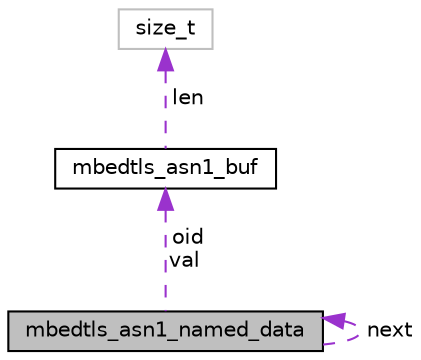 digraph "mbedtls_asn1_named_data"
{
  edge [fontname="Helvetica",fontsize="10",labelfontname="Helvetica",labelfontsize="10"];
  node [fontname="Helvetica",fontsize="10",shape=record];
  Node1 [label="mbedtls_asn1_named_data",height=0.2,width=0.4,color="black", fillcolor="grey75", style="filled", fontcolor="black"];
  Node1 -> Node1 [dir="back",color="darkorchid3",fontsize="10",style="dashed",label=" next" ];
  Node2 -> Node1 [dir="back",color="darkorchid3",fontsize="10",style="dashed",label=" oid\nval" ];
  Node2 [label="mbedtls_asn1_buf",height=0.2,width=0.4,color="black", fillcolor="white", style="filled",URL="$structmbedtls__asn1__buf.html"];
  Node3 -> Node2 [dir="back",color="darkorchid3",fontsize="10",style="dashed",label=" len" ];
  Node3 [label="size_t",height=0.2,width=0.4,color="grey75", fillcolor="white", style="filled"];
}
